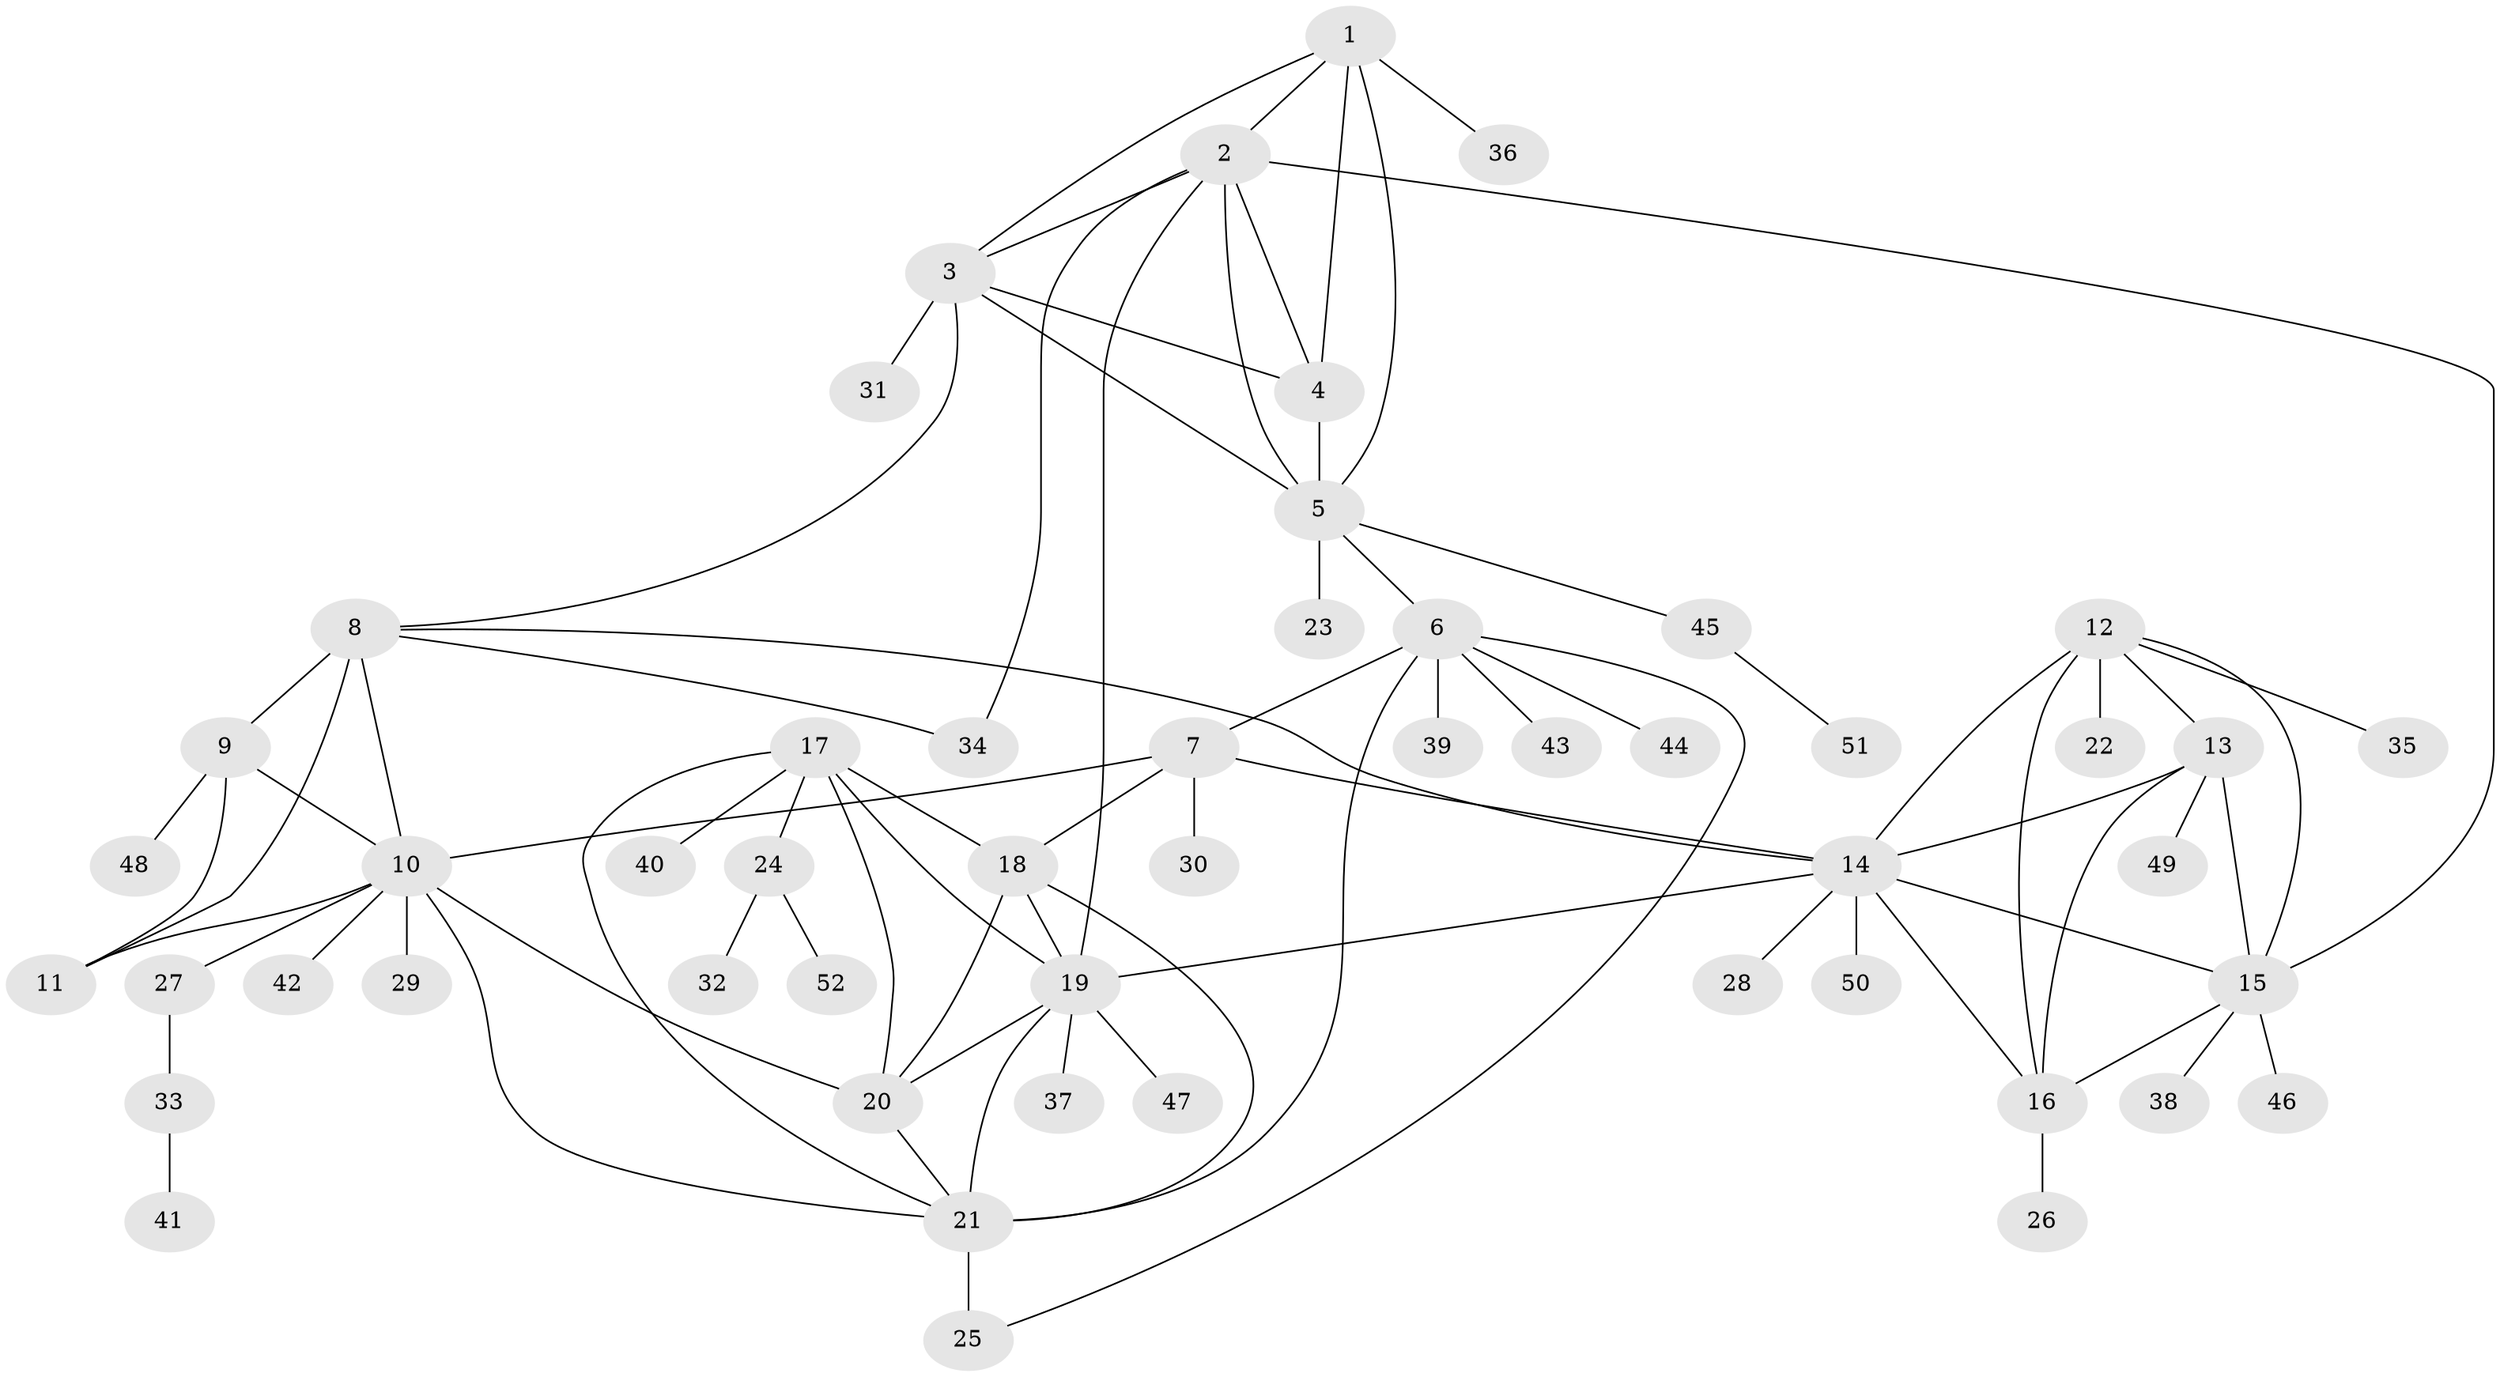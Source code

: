 // original degree distribution, {6: 0.0673076923076923, 8: 0.028846153846153848, 5: 0.028846153846153848, 13: 0.009615384615384616, 7: 0.028846153846153848, 9: 0.028846153846153848, 12: 0.009615384615384616, 11: 0.009615384615384616, 10: 0.019230769230769232, 4: 0.019230769230769232, 1: 0.6346153846153846, 2: 0.08653846153846154, 3: 0.028846153846153848}
// Generated by graph-tools (version 1.1) at 2025/52/03/04/25 22:52:37]
// undirected, 52 vertices, 82 edges
graph export_dot {
  node [color=gray90,style=filled];
  1;
  2;
  3;
  4;
  5;
  6;
  7;
  8;
  9;
  10;
  11;
  12;
  13;
  14;
  15;
  16;
  17;
  18;
  19;
  20;
  21;
  22;
  23;
  24;
  25;
  26;
  27;
  28;
  29;
  30;
  31;
  32;
  33;
  34;
  35;
  36;
  37;
  38;
  39;
  40;
  41;
  42;
  43;
  44;
  45;
  46;
  47;
  48;
  49;
  50;
  51;
  52;
  1 -- 2 [weight=1.0];
  1 -- 3 [weight=1.0];
  1 -- 4 [weight=1.0];
  1 -- 5 [weight=1.0];
  1 -- 36 [weight=1.0];
  2 -- 3 [weight=1.0];
  2 -- 4 [weight=1.0];
  2 -- 5 [weight=1.0];
  2 -- 15 [weight=1.0];
  2 -- 19 [weight=1.0];
  2 -- 34 [weight=1.0];
  3 -- 4 [weight=1.0];
  3 -- 5 [weight=1.0];
  3 -- 8 [weight=1.0];
  3 -- 31 [weight=2.0];
  4 -- 5 [weight=1.0];
  5 -- 6 [weight=1.0];
  5 -- 23 [weight=6.0];
  5 -- 45 [weight=1.0];
  6 -- 7 [weight=4.0];
  6 -- 21 [weight=1.0];
  6 -- 25 [weight=1.0];
  6 -- 39 [weight=1.0];
  6 -- 43 [weight=2.0];
  6 -- 44 [weight=1.0];
  7 -- 10 [weight=1.0];
  7 -- 14 [weight=1.0];
  7 -- 18 [weight=1.0];
  7 -- 30 [weight=1.0];
  8 -- 9 [weight=2.0];
  8 -- 10 [weight=2.0];
  8 -- 11 [weight=3.0];
  8 -- 14 [weight=1.0];
  8 -- 34 [weight=1.0];
  9 -- 10 [weight=1.0];
  9 -- 11 [weight=1.0];
  9 -- 48 [weight=1.0];
  10 -- 11 [weight=1.0];
  10 -- 20 [weight=1.0];
  10 -- 21 [weight=1.0];
  10 -- 27 [weight=1.0];
  10 -- 29 [weight=2.0];
  10 -- 42 [weight=1.0];
  12 -- 13 [weight=1.0];
  12 -- 14 [weight=1.0];
  12 -- 15 [weight=1.0];
  12 -- 16 [weight=1.0];
  12 -- 22 [weight=5.0];
  12 -- 35 [weight=1.0];
  13 -- 14 [weight=1.0];
  13 -- 15 [weight=1.0];
  13 -- 16 [weight=1.0];
  13 -- 49 [weight=1.0];
  14 -- 15 [weight=1.0];
  14 -- 16 [weight=1.0];
  14 -- 19 [weight=1.0];
  14 -- 28 [weight=1.0];
  14 -- 50 [weight=1.0];
  15 -- 16 [weight=1.0];
  15 -- 38 [weight=1.0];
  15 -- 46 [weight=1.0];
  16 -- 26 [weight=2.0];
  17 -- 18 [weight=1.0];
  17 -- 19 [weight=1.0];
  17 -- 20 [weight=1.0];
  17 -- 21 [weight=1.0];
  17 -- 24 [weight=1.0];
  17 -- 40 [weight=1.0];
  18 -- 19 [weight=1.0];
  18 -- 20 [weight=4.0];
  18 -- 21 [weight=1.0];
  19 -- 20 [weight=1.0];
  19 -- 21 [weight=1.0];
  19 -- 37 [weight=1.0];
  19 -- 47 [weight=1.0];
  20 -- 21 [weight=1.0];
  21 -- 25 [weight=3.0];
  24 -- 32 [weight=1.0];
  24 -- 52 [weight=1.0];
  27 -- 33 [weight=1.0];
  33 -- 41 [weight=1.0];
  45 -- 51 [weight=1.0];
}
